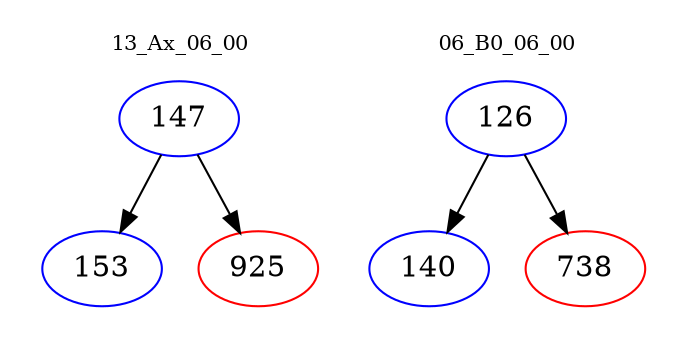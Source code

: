 digraph{
subgraph cluster_0 {
color = white
label = "13_Ax_06_00";
fontsize=10;
T0_147 [label="147", color="blue"]
T0_147 -> T0_153 [color="black"]
T0_153 [label="153", color="blue"]
T0_147 -> T0_925 [color="black"]
T0_925 [label="925", color="red"]
}
subgraph cluster_1 {
color = white
label = "06_B0_06_00";
fontsize=10;
T1_126 [label="126", color="blue"]
T1_126 -> T1_140 [color="black"]
T1_140 [label="140", color="blue"]
T1_126 -> T1_738 [color="black"]
T1_738 [label="738", color="red"]
}
}
